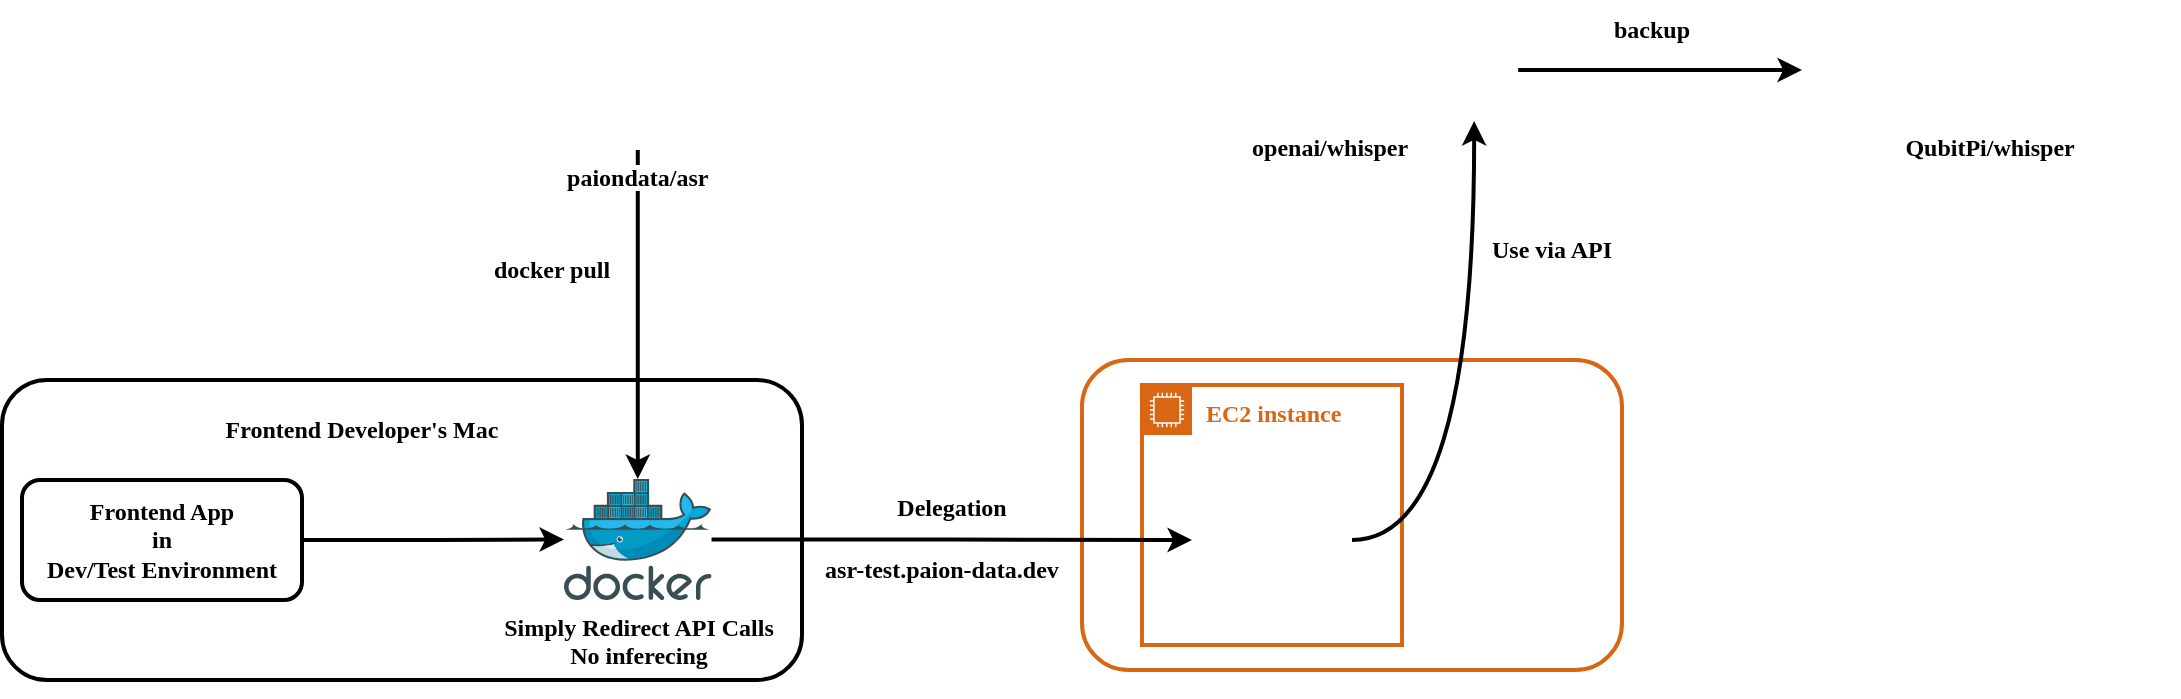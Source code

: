 <mxfile version="24.3.1" type="device">
  <diagram name="Page-1" id="auK2NtHcuQ-zKYflDZFF">
    <mxGraphModel dx="1306" dy="826" grid="1" gridSize="10" guides="1" tooltips="1" connect="1" arrows="1" fold="1" page="1" pageScale="1" pageWidth="850" pageHeight="1100" math="0" shadow="0">
      <root>
        <mxCell id="0" />
        <mxCell id="1" parent="0" />
        <mxCell id="10eZMGoddtBmQLF8yXU9-19" value="" style="group;fontStyle=1;fontFamily=Ubuntu;" parent="1" vertex="1" connectable="0">
          <mxGeometry x="610" y="290" width="270" height="155" as="geometry" />
        </mxCell>
        <mxCell id="10eZMGoddtBmQLF8yXU9-13" value="" style="rounded=1;whiteSpace=wrap;html=1;strokeColor=#D86613;strokeWidth=2;fontStyle=1;fontFamily=Ubuntu;" parent="10eZMGoddtBmQLF8yXU9-19" vertex="1">
          <mxGeometry width="270" height="155" as="geometry" />
        </mxCell>
        <mxCell id="10eZMGoddtBmQLF8yXU9-14" value="" style="shape=image;verticalLabelPosition=bottom;labelBackgroundColor=default;verticalAlign=top;aspect=fixed;imageAspect=0;image=https://miro.medium.com/v2/resize:fit:600/1*W02WEmR0_JeJXfLWN2zHwQ.png;fontStyle=1;fontFamily=Ubuntu;" parent="10eZMGoddtBmQLF8yXU9-19" vertex="1">
          <mxGeometry x="170" y="50" width="80" height="60" as="geometry" />
        </mxCell>
        <mxCell id="10eZMGoddtBmQLF8yXU9-15" value="EC2 instance" style="points=[[0,0],[0.25,0],[0.5,0],[0.75,0],[1,0],[1,0.25],[1,0.5],[1,0.75],[1,1],[0.75,1],[0.5,1],[0.25,1],[0,1],[0,0.75],[0,0.5],[0,0.25]];outlineConnect=0;gradientColor=none;html=1;whiteSpace=wrap;fontSize=12;fontStyle=1;container=1;pointerEvents=0;collapsible=0;recursiveResize=0;shape=mxgraph.aws4.group;grIcon=mxgraph.aws4.group_ec2_instance_contents;strokeColor=#D86613;fillColor=none;verticalAlign=top;align=left;spacingLeft=30;fontColor=#D86613;dashed=0;strokeWidth=2;fontFamily=Ubuntu;" parent="10eZMGoddtBmQLF8yXU9-19" vertex="1">
          <mxGeometry x="30" y="12.5" width="130" height="130" as="geometry" />
        </mxCell>
        <mxCell id="10eZMGoddtBmQLF8yXU9-35" value="" style="shape=image;verticalLabelPosition=bottom;labelBackgroundColor=default;verticalAlign=top;aspect=fixed;imageAspect=0;image=https://repository-images.githubusercontent.com/596892/cc2c69ec-9251-4b33-8283-b86a8659c9cb;" parent="10eZMGoddtBmQLF8yXU9-19" vertex="1">
          <mxGeometry x="55" y="50" width="80" height="80" as="geometry" />
        </mxCell>
        <mxCell id="10eZMGoddtBmQLF8yXU9-4" value="" style="rounded=1;whiteSpace=wrap;html=1;fontStyle=1;fontFamily=Ubuntu;strokeWidth=2;" parent="1" vertex="1">
          <mxGeometry x="70" y="300" width="400" height="150" as="geometry" />
        </mxCell>
        <mxCell id="10eZMGoddtBmQLF8yXU9-3" style="edgeStyle=orthogonalEdgeStyle;rounded=0;orthogonalLoop=1;jettySize=auto;html=1;exitX=1;exitY=0.5;exitDx=0;exitDy=0;strokeWidth=2;fontStyle=1;fontFamily=Ubuntu;" parent="1" source="10eZMGoddtBmQLF8yXU9-1" target="10eZMGoddtBmQLF8yXU9-2" edge="1">
          <mxGeometry relative="1" as="geometry" />
        </mxCell>
        <mxCell id="10eZMGoddtBmQLF8yXU9-1" value="&lt;span&gt;Frontend App&lt;/span&gt;&lt;div&gt;&lt;span&gt;in&lt;br&gt;&lt;/span&gt;&lt;div&gt;&lt;span&gt;Dev/Test Environment&lt;/span&gt;&lt;/div&gt;&lt;/div&gt;" style="rounded=1;whiteSpace=wrap;html=1;fontStyle=1;fontFamily=Ubuntu;strokeWidth=2;" parent="1" vertex="1">
          <mxGeometry x="80" y="350" width="140" height="60" as="geometry" />
        </mxCell>
        <mxCell id="10eZMGoddtBmQLF8yXU9-18" style="edgeStyle=orthogonalEdgeStyle;rounded=0;orthogonalLoop=1;jettySize=auto;html=1;strokeWidth=2;fontStyle=1;fontFamily=Ubuntu;" parent="1" source="10eZMGoddtBmQLF8yXU9-2" target="10eZMGoddtBmQLF8yXU9-35" edge="1">
          <mxGeometry relative="1" as="geometry">
            <mxPoint x="665" y="380" as="targetPoint" />
          </mxGeometry>
        </mxCell>
        <mxCell id="10eZMGoddtBmQLF8yXU9-2" value="&lt;span&gt;&lt;font&gt;Simply Redirect API Calls&lt;/font&gt;&lt;/span&gt;&lt;div&gt;&lt;span&gt;&lt;font&gt;No inferecing&lt;/font&gt;&lt;/span&gt;&lt;/div&gt;" style="image;sketch=0;aspect=fixed;html=1;points=[];align=center;fontSize=12;image=img/lib/mscae/Docker.svg;fontStyle=1;fontFamily=Ubuntu;" parent="1" vertex="1">
          <mxGeometry x="351" y="349.5" width="73.78" height="60.5" as="geometry" />
        </mxCell>
        <mxCell id="10eZMGoddtBmQLF8yXU9-5" value="Frontend Developer&#39;s Mac" style="text;html=1;align=center;verticalAlign=middle;whiteSpace=wrap;rounded=0;fontStyle=1;fontFamily=Ubuntu;" parent="1" vertex="1">
          <mxGeometry x="175" y="310" width="150" height="30" as="geometry" />
        </mxCell>
        <mxCell id="10eZMGoddtBmQLF8yXU9-6" style="edgeStyle=orthogonalEdgeStyle;rounded=0;orthogonalLoop=1;jettySize=auto;html=1;exitX=0.5;exitY=1;exitDx=0;exitDy=0;fontStyle=1;fontFamily=Ubuntu;" parent="1" source="10eZMGoddtBmQLF8yXU9-4" target="10eZMGoddtBmQLF8yXU9-4" edge="1">
          <mxGeometry relative="1" as="geometry" />
        </mxCell>
        <mxCell id="10eZMGoddtBmQLF8yXU9-9" style="edgeStyle=orthogonalEdgeStyle;rounded=0;orthogonalLoop=1;jettySize=auto;html=1;exitX=0.5;exitY=1;exitDx=0;exitDy=0;strokeWidth=2;fontStyle=1;fontFamily=Ubuntu;" parent="1" source="10eZMGoddtBmQLF8yXU9-8" target="10eZMGoddtBmQLF8yXU9-2" edge="1">
          <mxGeometry relative="1" as="geometry" />
        </mxCell>
        <mxCell id="10eZMGoddtBmQLF8yXU9-8" value="paiondata/asr" style="shape=image;verticalLabelPosition=bottom;labelBackgroundColor=default;verticalAlign=top;aspect=fixed;imageAspect=0;image=https://encrypted-tbn0.gstatic.com/images?q=tbn:ANd9GcSqdPtzlGeC9ex4Ek7epMB99u7AvLmmdczbmdwCH-U0hA&amp;s;fontStyle=1;fontFamily=Ubuntu;" parent="1" vertex="1">
          <mxGeometry x="310.12" y="120" width="155.55" height="65" as="geometry" />
        </mxCell>
        <mxCell id="10eZMGoddtBmQLF8yXU9-10" value="docker pull" style="text;html=1;align=center;verticalAlign=middle;whiteSpace=wrap;rounded=0;fontStyle=1;fontFamily=Ubuntu;" parent="1" vertex="1">
          <mxGeometry x="270" y="230" width="150" height="30" as="geometry" />
        </mxCell>
        <mxCell id="10eZMGoddtBmQLF8yXU9-22" value="Delegation" style="text;html=1;align=center;verticalAlign=middle;whiteSpace=wrap;rounded=0;fontStyle=1;fontFamily=Ubuntu;" parent="1" vertex="1">
          <mxGeometry x="470" y="348.5" width="150" height="30" as="geometry" />
        </mxCell>
        <mxCell id="10eZMGoddtBmQLF8yXU9-28" style="edgeStyle=orthogonalEdgeStyle;rounded=0;orthogonalLoop=1;jettySize=auto;html=1;strokeWidth=2;" parent="1" source="10eZMGoddtBmQLF8yXU9-24" target="10eZMGoddtBmQLF8yXU9-27" edge="1">
          <mxGeometry relative="1" as="geometry" />
        </mxCell>
        <mxCell id="10eZMGoddtBmQLF8yXU9-24" value="openai/whisper" style="shape=image;verticalLabelPosition=bottom;labelBackgroundColor=default;verticalAlign=top;aspect=fixed;imageAspect=0;image=https://huggingface.co/datasets/huggingface/brand-assets/resolve/main/hf-logo-with-title.png;fontStyle=1;fontFamily=Ubuntu;" parent="1" vertex="1">
          <mxGeometry x="640" y="120" width="188.09" height="50" as="geometry" />
        </mxCell>
        <mxCell id="10eZMGoddtBmQLF8yXU9-26" value="Use via API" style="text;html=1;align=center;verticalAlign=middle;whiteSpace=wrap;rounded=0;fontStyle=1;fontFamily=Ubuntu;" parent="1" vertex="1">
          <mxGeometry x="770" y="220" width="150" height="30" as="geometry" />
        </mxCell>
        <mxCell id="10eZMGoddtBmQLF8yXU9-27" value="QubitPi/whisper" style="shape=image;verticalLabelPosition=bottom;labelBackgroundColor=default;verticalAlign=top;aspect=fixed;imageAspect=0;image=https://huggingface.co/datasets/huggingface/brand-assets/resolve/main/hf-logo-with-title.png;fontStyle=1;fontFamily=Ubuntu;" parent="1" vertex="1">
          <mxGeometry x="970" y="120" width="188.09" height="50" as="geometry" />
        </mxCell>
        <mxCell id="10eZMGoddtBmQLF8yXU9-29" value="backup" style="text;html=1;align=center;verticalAlign=middle;whiteSpace=wrap;rounded=0;fontStyle=1;fontFamily=Ubuntu;" parent="1" vertex="1">
          <mxGeometry x="820" y="110" width="150" height="30" as="geometry" />
        </mxCell>
        <mxCell id="10eZMGoddtBmQLF8yXU9-37" style="edgeStyle=orthogonalEdgeStyle;rounded=0;orthogonalLoop=1;jettySize=auto;html=1;exitX=1;exitY=0.5;exitDx=0;exitDy=0;entryX=0.883;entryY=1.011;entryDx=0;entryDy=0;strokeWidth=2;curved=1;entryPerimeter=0;" parent="1" source="10eZMGoddtBmQLF8yXU9-35" target="10eZMGoddtBmQLF8yXU9-24" edge="1">
          <mxGeometry relative="1" as="geometry" />
        </mxCell>
        <mxCell id="uua_9im07htWE-ec9yW1-2" value="&lt;font face=&quot;Ubuntu&quot;&gt;&lt;b&gt;asr-test.paion-data.dev&lt;/b&gt;&lt;/font&gt;" style="text;html=1;align=center;verticalAlign=middle;whiteSpace=wrap;rounded=0;" vertex="1" parent="1">
          <mxGeometry x="450" y="380" width="180" height="30" as="geometry" />
        </mxCell>
      </root>
    </mxGraphModel>
  </diagram>
</mxfile>
